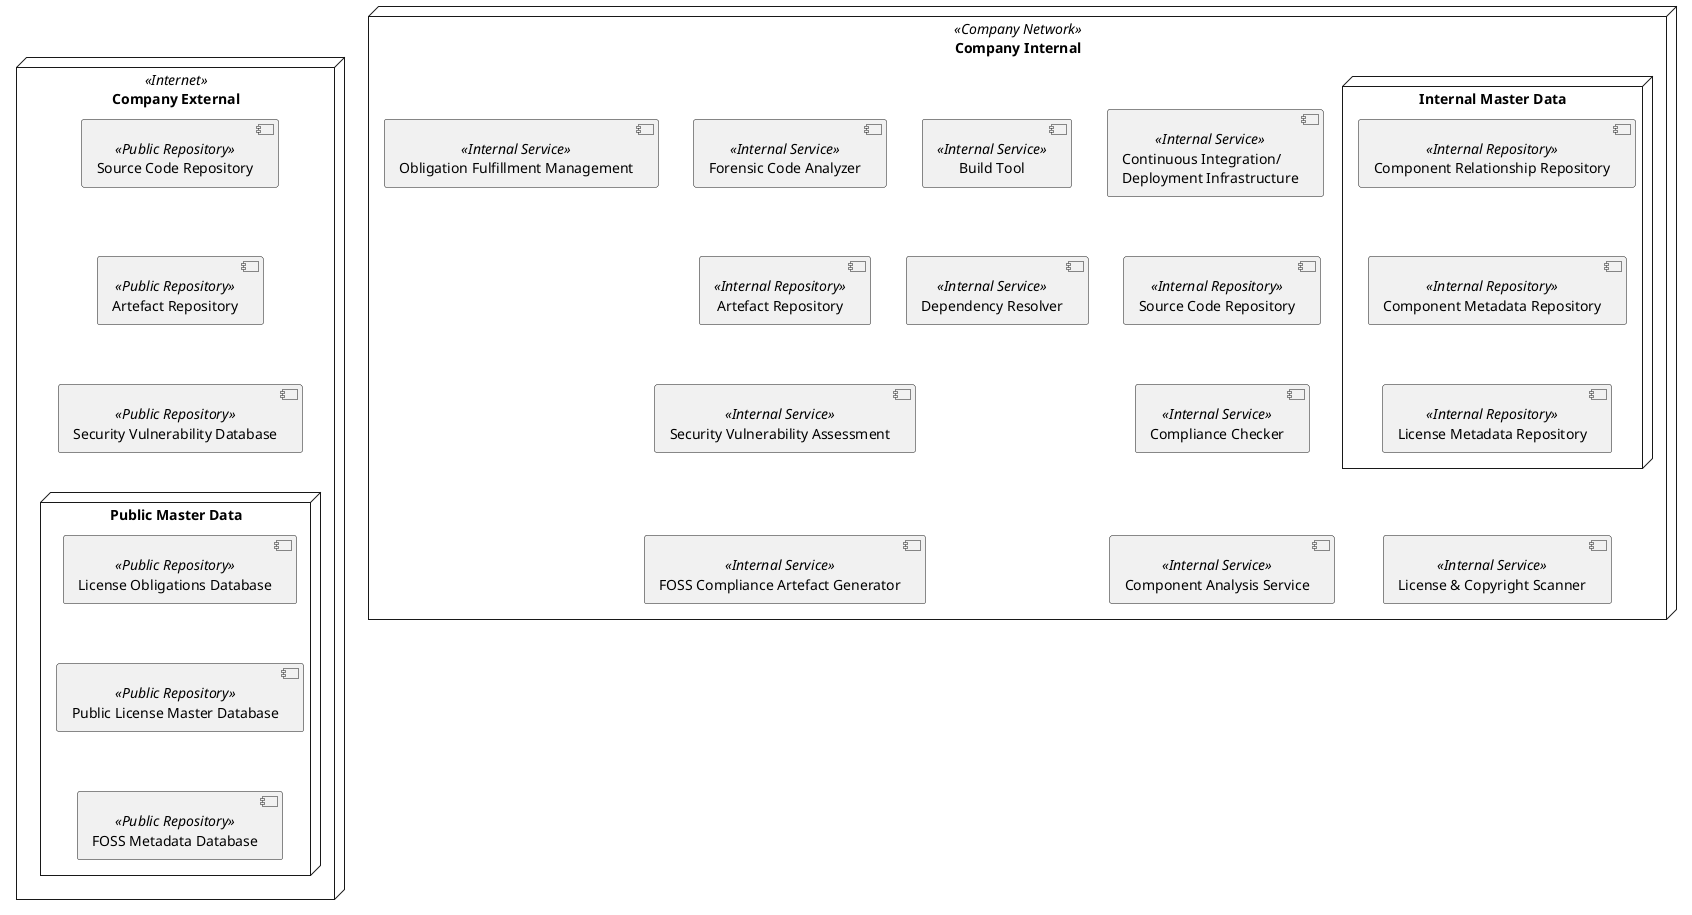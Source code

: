 @startuml OSS_Tooling_Component_Diagram

'
' SPDX-License-Identifier: CC-BY-SA-4.0
'
' Showing the tooling landscape as UML deployement diagram
' This is meant to be a big picture, not listing all details
'

'
' Elements: What is public in the Internet
'

skinparam componentStyle uml2

node "Company External" <<Internet>> {

    component [Source Code Repository] as publicsource <<Public Repository>> 

    component [Artefact Repository] as publicartefacts <<Public Repository>>

    component [Security Vulnerability Database] as publicvulnerabilities <<Public Repository>> 

    node "Public Master Data" {

        component [License Obligations Database] as publicobligations <<Public Repository>> 

        component [Public License Master Database] as publiclicenses <<Public Repository>> 

        component [FOSS Metadata Database] as publicmetadata <<Public Repository>> 

    }

}

'
' Elements: What is inside organisation or comapny
'

node "Company Internal" <<Company Network>> {

    component [Continuous Integration/\nDeployment Infrastructure] as cicd <<Internal Service>>

    component [Build Tool] as buildsystem <<Internal Service>>

    component [Source Code Repository] as internalsource <<Internal Repository>> 

    component [Artefact Repository] as internalartefacts <<Internal Repository>> 

    component [Compliance Checker] as compliancechecker <<Internal Service>>

    component [Dependency Resolver] as dependencyresolver <<Internal Service>>

    component [FOSS Compliance Artefact Generator] as fossartefactgenerator <<Internal Service>>

    component [Component Analysis Service] as componentanalysis <<Internal Service>>

    component [License & Copyright Scanner] as licensescanner <<Internal Service>>

    component [Security Vulnerability Assessment] as securityassessment <<Internal Service>>

    component [Forensic Code Analyzer] as forensiccodeanalyzer <<Internal Service>>

    component [Obligation Fulfillment Management] as obligationfulfillmentmgmt <<Internal Service>>

    node "Internal Master Data" {

        component [Component Relationship Repository] as componentrelationships <<Internal Repository>>

        component [Component Metadata Repository] as componentmetadata <<Internal Repository>> 

        component [License Metadata Repository] as licenses <<Internal Repository>> 

    }

}

' 
' hidden relations to force layout ...
' 

publicsource -[hidden]-> publicartefacts
publicartefacts -[hidden]-> publicvulnerabilities
publicvulnerabilities -[hidden]-> publicobligations

publicobligations -[hidden]-> publiclicenses
publiclicenses -[hidden]-> publicmetadata

cicd -[hidden]-> internalsource
buildsystem -[hidden]-> internalartefacts
buildsystem -[hidden]-> dependencyresolver
internalsource -[hidden]-> compliancechecker
internalartefacts -[hidden]-> securityassessment
compliancechecker -[hidden]-> componentanalysis
securityassessment -[hidden]-> fossartefactgenerator
licenses -[hidden]-> licensescanner

componentrelationships -[hidden]-> componentmetadata
componentmetadata -[hidden]-> licenses

@enduml
